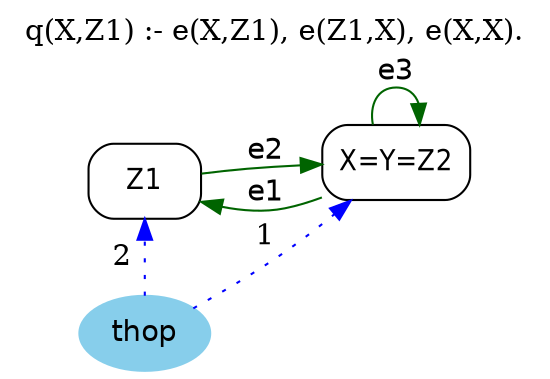 digraph G {
	graph [bb="0,0,224,174",
		label="q(X,Z1) :- e(X,Z1), e(Z1,X), e(X,X).",
		labelloc=t,
		lheight=0.21,
		lp="112,162.5",
		lwidth=2.89,
		rankdir=LR
	];
	node [label="\N"];
	Z1	 [fontname="Helvetica-Narrow",
		height=0.5,
		pos="52,91",
		shape=box,
		style=rounded,
		width=0.75];
	X	 [fontname="Helvetica-Narrow",
		height=0.5,
		label="X=Y=Z2",
		pos="166.6,100",
		shape=box,
		style=rounded,
		width=0.94444];
	Z1 -> X	 [color=darkgreen,
		fontname=helvetica,
		label=e2,
		lp="106.6,105.5",
		pos="e,132.32,99.049 79.063,94.875 85.457,95.682 92.259,96.453 98.597,97 106.21,97.657 114.32,98.173 122.18,98.578"];
	X -> Z1	 [color=darkgreen,
		fontname=helvetica,
		label=e1,
		lp="106.6,85.5",
		pos="e,79.103,80.515 132.53,83.328 126.67,81.121 120.55,79.208 114.6,78 106.32,76.322 97.438,76.788 89.037,78.274"];
	X -> X	 [color=darkgreen,
		fontname=helvetica,
		label=e3,
		lp="166.6,143.5",
		pos="e,177.45,118.15 155.74,118.15 154.07,127.54 157.69,136 166.6,136 172.02,136 175.49,132.86 176.99,128.28"];
	thop	 [color=skyblue,
		fillcolor=skyblue,
		fontname=helvetica,
		height=0.5,
		pos="52,18",
		shape=oval,
		style="filled,rounded",
		width=0.79437];
	thop -> Z1	 [color=blue,
		constraint=false,
		label=2,
		lp="41.5,54.5",
		pos="e,52,72.91 52,36.045 52,44.117 52,53.824 52,62.818",
		style=dotted];
	thop -> X	 [color=blue,
		constraint=false,
		label=1,
		lp="106.6,64.5",
		pos="e,145.85,81.767 73.324,30.317 85.648,37.673 101.3,47.423 114.6,57 122.42,62.63 130.58,69.081 138.06,75.245",
		style=dotted];
}
